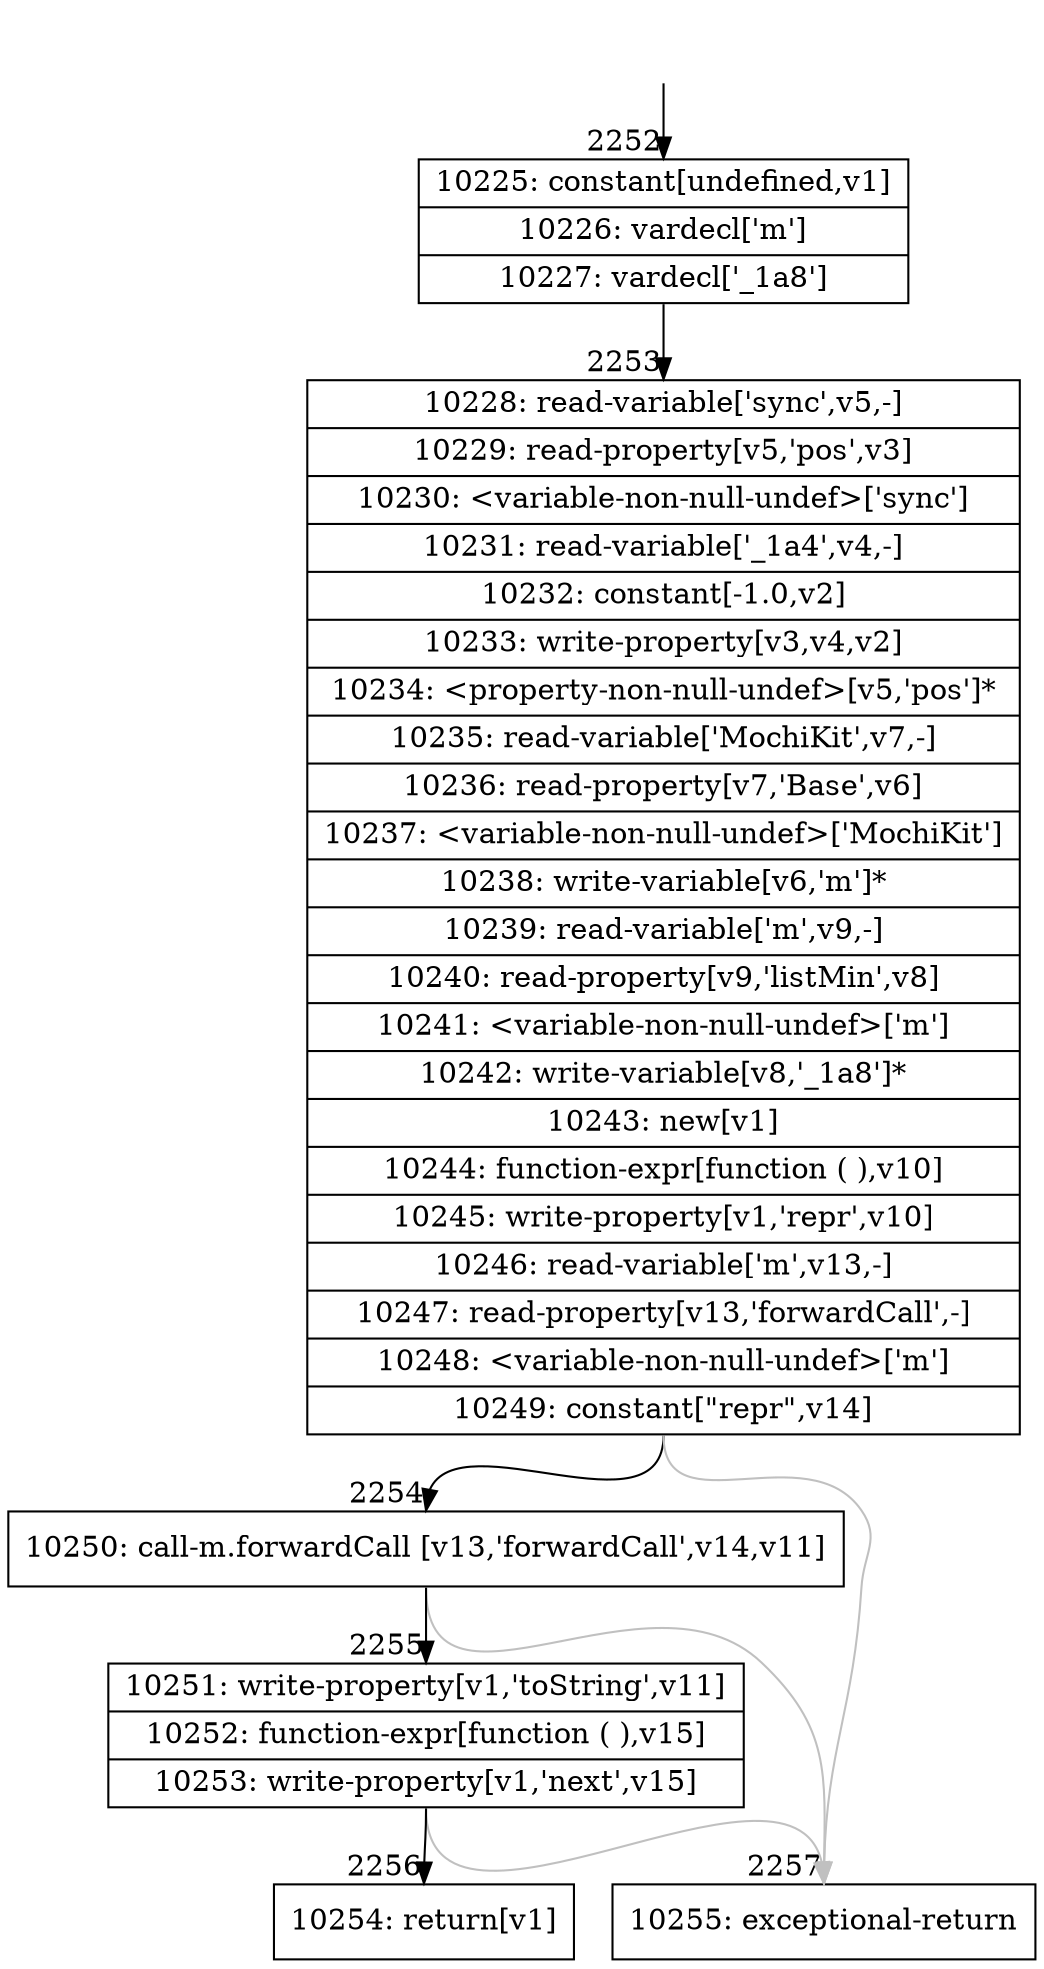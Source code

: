 digraph {
rankdir="TD"
BB_entry171[shape=none,label=""];
BB_entry171 -> BB2252 [tailport=s, headport=n, headlabel="    2252"]
BB2252 [shape=record label="{10225: constant[undefined,v1]|10226: vardecl['m']|10227: vardecl['_1a8']}" ] 
BB2252 -> BB2253 [tailport=s, headport=n, headlabel="      2253"]
BB2253 [shape=record label="{10228: read-variable['sync',v5,-]|10229: read-property[v5,'pos',v3]|10230: \<variable-non-null-undef\>['sync']|10231: read-variable['_1a4',v4,-]|10232: constant[-1.0,v2]|10233: write-property[v3,v4,v2]|10234: \<property-non-null-undef\>[v5,'pos']*|10235: read-variable['MochiKit',v7,-]|10236: read-property[v7,'Base',v6]|10237: \<variable-non-null-undef\>['MochiKit']|10238: write-variable[v6,'m']*|10239: read-variable['m',v9,-]|10240: read-property[v9,'listMin',v8]|10241: \<variable-non-null-undef\>['m']|10242: write-variable[v8,'_1a8']*|10243: new[v1]|10244: function-expr[function ( ),v10]|10245: write-property[v1,'repr',v10]|10246: read-variable['m',v13,-]|10247: read-property[v13,'forwardCall',-]|10248: \<variable-non-null-undef\>['m']|10249: constant[\"repr\",v14]}" ] 
BB2253 -> BB2254 [tailport=s, headport=n, headlabel="      2254"]
BB2253 -> BB2257 [tailport=s, headport=n, color=gray, headlabel="      2257"]
BB2254 [shape=record label="{10250: call-m.forwardCall [v13,'forwardCall',v14,v11]}" ] 
BB2254 -> BB2255 [tailport=s, headport=n, headlabel="      2255"]
BB2254 -> BB2257 [tailport=s, headport=n, color=gray]
BB2255 [shape=record label="{10251: write-property[v1,'toString',v11]|10252: function-expr[function ( ),v15]|10253: write-property[v1,'next',v15]}" ] 
BB2255 -> BB2256 [tailport=s, headport=n, headlabel="      2256"]
BB2255 -> BB2257 [tailport=s, headport=n, color=gray]
BB2256 [shape=record label="{10254: return[v1]}" ] 
BB2257 [shape=record label="{10255: exceptional-return}" ] 
//#$~ 1369
}

